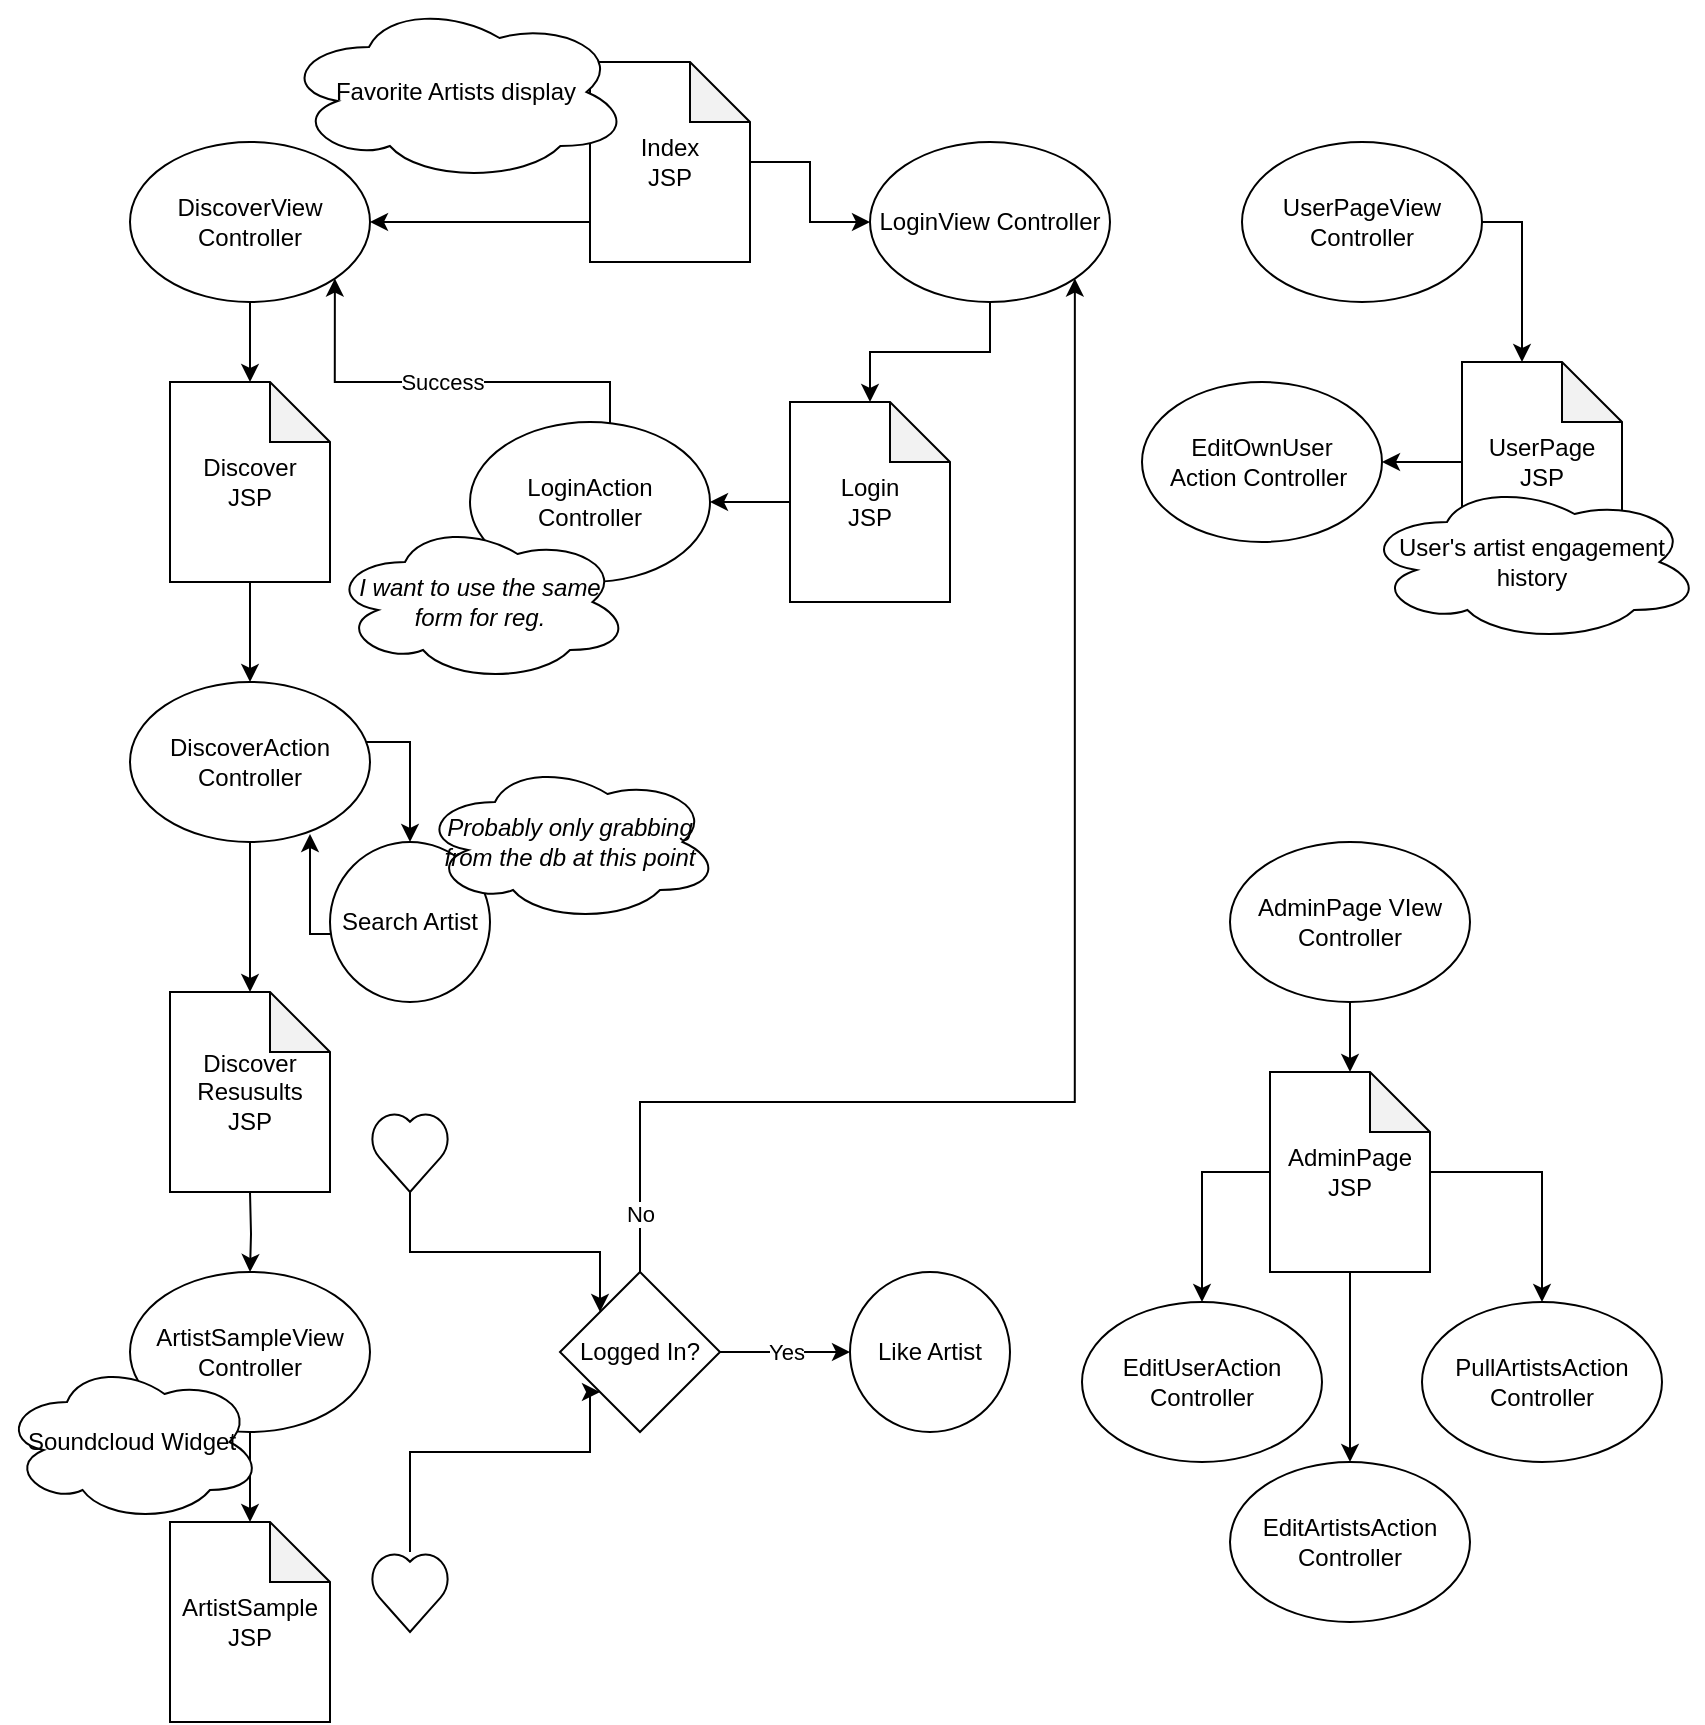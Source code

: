 <mxfile version="14.4.3" type="device"><diagram id="WOmFn8TZfOtZLZQqExVz" name="Page-1"><mxGraphModel dx="1422" dy="794" grid="1" gridSize="10" guides="1" tooltips="1" connect="1" arrows="1" fold="1" page="1" pageScale="1" pageWidth="850" pageHeight="1100" math="0" shadow="0"><root><mxCell id="0"/><mxCell id="1" parent="0"/><mxCell id="BDhzXM1jXPjb14-d8iVE-21" style="edgeStyle=orthogonalEdgeStyle;rounded=0;orthogonalLoop=1;jettySize=auto;html=1;entryX=1;entryY=0.5;entryDx=0;entryDy=0;" parent="1" source="BDhzXM1jXPjb14-d8iVE-1" target="BDhzXM1jXPjb14-d8iVE-4" edge="1"><mxGeometry relative="1" as="geometry"><Array as="points"><mxPoint x="270" y="120"/><mxPoint x="270" y="120"/></Array></mxGeometry></mxCell><mxCell id="BDhzXM1jXPjb14-d8iVE-53" style="edgeStyle=orthogonalEdgeStyle;rounded=0;orthogonalLoop=1;jettySize=auto;html=1;" parent="1" source="BDhzXM1jXPjb14-d8iVE-1" target="BDhzXM1jXPjb14-d8iVE-5" edge="1"><mxGeometry relative="1" as="geometry"/></mxCell><mxCell id="BDhzXM1jXPjb14-d8iVE-1" value="Index&lt;br&gt;JSP" style="shape=note;whiteSpace=wrap;html=1;backgroundOutline=1;darkOpacity=0.05;" parent="1" vertex="1"><mxGeometry x="294" y="40" width="80" height="100" as="geometry"/></mxCell><mxCell id="BDhzXM1jXPjb14-d8iVE-22" style="edgeStyle=orthogonalEdgeStyle;rounded=0;orthogonalLoop=1;jettySize=auto;html=1;entryX=0.5;entryY=0;entryDx=0;entryDy=0;entryPerimeter=0;" parent="1" source="BDhzXM1jXPjb14-d8iVE-4" target="BDhzXM1jXPjb14-d8iVE-7" edge="1"><mxGeometry relative="1" as="geometry"/></mxCell><mxCell id="BDhzXM1jXPjb14-d8iVE-4" value="DiscoverView Controller" style="ellipse;whiteSpace=wrap;html=1;" parent="1" vertex="1"><mxGeometry x="64" y="80" width="120" height="80" as="geometry"/></mxCell><mxCell id="BDhzXM1jXPjb14-d8iVE-38" value="" style="edgeStyle=orthogonalEdgeStyle;rounded=0;orthogonalLoop=1;jettySize=auto;html=1;" parent="1" source="BDhzXM1jXPjb14-d8iVE-5" target="BDhzXM1jXPjb14-d8iVE-37" edge="1"><mxGeometry relative="1" as="geometry"/></mxCell><mxCell id="BDhzXM1jXPjb14-d8iVE-5" value="LoginView Controller" style="ellipse;whiteSpace=wrap;html=1;" parent="1" vertex="1"><mxGeometry x="434" y="80" width="120" height="80" as="geometry"/></mxCell><mxCell id="BDhzXM1jXPjb14-d8iVE-27" value="" style="edgeStyle=orthogonalEdgeStyle;rounded=0;orthogonalLoop=1;jettySize=auto;html=1;" parent="1" source="BDhzXM1jXPjb14-d8iVE-7" target="BDhzXM1jXPjb14-d8iVE-8" edge="1"><mxGeometry relative="1" as="geometry"/></mxCell><mxCell id="BDhzXM1jXPjb14-d8iVE-7" value="Discover&lt;br&gt;JSP" style="shape=note;whiteSpace=wrap;html=1;backgroundOutline=1;darkOpacity=0.05;" parent="1" vertex="1"><mxGeometry x="84" y="200" width="80" height="100" as="geometry"/></mxCell><mxCell id="BDhzXM1jXPjb14-d8iVE-48" style="edgeStyle=orthogonalEdgeStyle;rounded=0;orthogonalLoop=1;jettySize=auto;html=1;entryX=0.5;entryY=0;entryDx=0;entryDy=0;" parent="1" source="BDhzXM1jXPjb14-d8iVE-8" target="BDhzXM1jXPjb14-d8iVE-45" edge="1"><mxGeometry relative="1" as="geometry"><Array as="points"><mxPoint x="204" y="380"/></Array></mxGeometry></mxCell><mxCell id="BDhzXM1jXPjb14-d8iVE-50" style="edgeStyle=orthogonalEdgeStyle;rounded=0;orthogonalLoop=1;jettySize=auto;html=1;entryX=0.5;entryY=0;entryDx=0;entryDy=0;entryPerimeter=0;" parent="1" source="BDhzXM1jXPjb14-d8iVE-8" target="BDhzXM1jXPjb14-d8iVE-15" edge="1"><mxGeometry relative="1" as="geometry"/></mxCell><mxCell id="BDhzXM1jXPjb14-d8iVE-8" value="DiscoverAction Controller" style="ellipse;whiteSpace=wrap;html=1;" parent="1" vertex="1"><mxGeometry x="64" y="350" width="120" height="80" as="geometry"/></mxCell><mxCell id="BDhzXM1jXPjb14-d8iVE-30" value="" style="edgeStyle=orthogonalEdgeStyle;rounded=0;orthogonalLoop=1;jettySize=auto;html=1;" parent="1" target="BDhzXM1jXPjb14-d8iVE-16" edge="1"><mxGeometry relative="1" as="geometry"><mxPoint x="124" y="605" as="sourcePoint"/></mxGeometry></mxCell><mxCell id="BDhzXM1jXPjb14-d8iVE-15" value="Discover&lt;br&gt;Resusults&lt;br&gt;JSP" style="shape=note;whiteSpace=wrap;html=1;backgroundOutline=1;darkOpacity=0.05;" parent="1" vertex="1"><mxGeometry x="84" y="505" width="80" height="100" as="geometry"/></mxCell><mxCell id="BDhzXM1jXPjb14-d8iVE-31" value="" style="edgeStyle=orthogonalEdgeStyle;rounded=0;orthogonalLoop=1;jettySize=auto;html=1;" parent="1" source="BDhzXM1jXPjb14-d8iVE-16" target="BDhzXM1jXPjb14-d8iVE-17" edge="1"><mxGeometry relative="1" as="geometry"/></mxCell><mxCell id="BDhzXM1jXPjb14-d8iVE-16" value="ArtistSampleView Controller" style="ellipse;whiteSpace=wrap;html=1;" parent="1" vertex="1"><mxGeometry x="64" y="645" width="120" height="80" as="geometry"/></mxCell><mxCell id="BDhzXM1jXPjb14-d8iVE-17" value="ArtistSample&lt;br&gt;JSP" style="shape=note;whiteSpace=wrap;html=1;backgroundOutline=1;darkOpacity=0.05;" parent="1" vertex="1"><mxGeometry x="84" y="770" width="80" height="100" as="geometry"/></mxCell><mxCell id="BDhzXM1jXPjb14-d8iVE-33" style="edgeStyle=orthogonalEdgeStyle;rounded=0;orthogonalLoop=1;jettySize=auto;html=1;entryX=0;entryY=0;entryDx=0;entryDy=0;" parent="1" source="BDhzXM1jXPjb14-d8iVE-18" target="BDhzXM1jXPjb14-d8iVE-32" edge="1"><mxGeometry relative="1" as="geometry"><Array as="points"><mxPoint x="204" y="635"/><mxPoint x="299" y="635"/></Array></mxGeometry></mxCell><mxCell id="BDhzXM1jXPjb14-d8iVE-18" value="" style="verticalLabelPosition=bottom;verticalAlign=top;html=1;shape=mxgraph.basic.heart" parent="1" vertex="1"><mxGeometry x="184" y="565" width="40" height="40" as="geometry"/></mxCell><mxCell id="BDhzXM1jXPjb14-d8iVE-34" style="edgeStyle=orthogonalEdgeStyle;rounded=0;orthogonalLoop=1;jettySize=auto;html=1;entryX=0;entryY=1;entryDx=0;entryDy=0;" parent="1" source="BDhzXM1jXPjb14-d8iVE-19" target="BDhzXM1jXPjb14-d8iVE-32" edge="1"><mxGeometry relative="1" as="geometry"><Array as="points"><mxPoint x="204" y="735"/><mxPoint x="294" y="735"/><mxPoint x="294" y="705"/></Array></mxGeometry></mxCell><mxCell id="BDhzXM1jXPjb14-d8iVE-19" value="" style="verticalLabelPosition=bottom;verticalAlign=top;html=1;shape=mxgraph.basic.heart" parent="1" vertex="1"><mxGeometry x="184" y="785" width="40" height="40" as="geometry"/></mxCell><mxCell id="BDhzXM1jXPjb14-d8iVE-43" value="Yes" style="edgeStyle=orthogonalEdgeStyle;rounded=0;orthogonalLoop=1;jettySize=auto;html=1;" parent="1" source="BDhzXM1jXPjb14-d8iVE-32" target="BDhzXM1jXPjb14-d8iVE-42" edge="1"><mxGeometry relative="1" as="geometry"/></mxCell><mxCell id="BDhzXM1jXPjb14-d8iVE-44" value="No" style="edgeStyle=orthogonalEdgeStyle;rounded=0;orthogonalLoop=1;jettySize=auto;html=1;entryX=1;entryY=1;entryDx=0;entryDy=0;" parent="1" source="BDhzXM1jXPjb14-d8iVE-32" edge="1" target="BDhzXM1jXPjb14-d8iVE-5"><mxGeometry x="-0.917" relative="1" as="geometry"><mxPoint x="554" y="120" as="targetPoint"/><Array as="points"><mxPoint x="319" y="560"/><mxPoint x="536" y="560"/></Array><mxPoint as="offset"/></mxGeometry></mxCell><mxCell id="BDhzXM1jXPjb14-d8iVE-32" value="Logged In?" style="rhombus;whiteSpace=wrap;html=1;" parent="1" vertex="1"><mxGeometry x="279" y="645" width="80" height="80" as="geometry"/></mxCell><mxCell id="BDhzXM1jXPjb14-d8iVE-40" value="" style="edgeStyle=orthogonalEdgeStyle;rounded=0;orthogonalLoop=1;jettySize=auto;html=1;" parent="1" source="BDhzXM1jXPjb14-d8iVE-37" target="BDhzXM1jXPjb14-d8iVE-39" edge="1"><mxGeometry relative="1" as="geometry"/></mxCell><mxCell id="BDhzXM1jXPjb14-d8iVE-37" value="Login&lt;br&gt;JSP" style="shape=note;whiteSpace=wrap;html=1;backgroundOutline=1;darkOpacity=0.05;" parent="1" vertex="1"><mxGeometry x="394" y="210" width="80" height="100" as="geometry"/></mxCell><mxCell id="BDhzXM1jXPjb14-d8iVE-51" value="Success" style="edgeStyle=orthogonalEdgeStyle;rounded=0;orthogonalLoop=1;jettySize=auto;html=1;entryX=1;entryY=1;entryDx=0;entryDy=0;" parent="1" source="BDhzXM1jXPjb14-d8iVE-39" target="BDhzXM1jXPjb14-d8iVE-4" edge="1"><mxGeometry relative="1" as="geometry"><Array as="points"><mxPoint x="304" y="200"/><mxPoint x="166" y="200"/></Array></mxGeometry></mxCell><mxCell id="BDhzXM1jXPjb14-d8iVE-39" value="LoginAction Controller" style="ellipse;whiteSpace=wrap;html=1;" parent="1" vertex="1"><mxGeometry x="234" y="220" width="120" height="80" as="geometry"/></mxCell><mxCell id="BDhzXM1jXPjb14-d8iVE-42" value="Like Artist" style="ellipse;whiteSpace=wrap;html=1;aspect=fixed;" parent="1" vertex="1"><mxGeometry x="424" y="645" width="80" height="80" as="geometry"/></mxCell><mxCell id="BDhzXM1jXPjb14-d8iVE-49" style="edgeStyle=orthogonalEdgeStyle;rounded=0;orthogonalLoop=1;jettySize=auto;html=1;" parent="1" edge="1"><mxGeometry relative="1" as="geometry"><mxPoint x="164" y="476" as="sourcePoint"/><mxPoint x="154" y="426" as="targetPoint"/><Array as="points"><mxPoint x="154" y="476"/><mxPoint x="154" y="436"/></Array></mxGeometry></mxCell><mxCell id="BDhzXM1jXPjb14-d8iVE-45" value="Search Artist" style="ellipse;whiteSpace=wrap;html=1;aspect=fixed;" parent="1" vertex="1"><mxGeometry x="164" y="430" width="80" height="80" as="geometry"/></mxCell><mxCell id="ERlgAwzACCT-G7zHzkmm-18" style="edgeStyle=orthogonalEdgeStyle;rounded=0;orthogonalLoop=1;jettySize=auto;html=1;" edge="1" parent="1" source="BDhzXM1jXPjb14-d8iVE-55" target="BDhzXM1jXPjb14-d8iVE-56"><mxGeometry relative="1" as="geometry"><Array as="points"><mxPoint x="760" y="120"/></Array></mxGeometry></mxCell><mxCell id="BDhzXM1jXPjb14-d8iVE-55" value="UserPageView Controller" style="ellipse;whiteSpace=wrap;html=1;" parent="1" vertex="1"><mxGeometry x="620" y="80" width="120" height="80" as="geometry"/></mxCell><mxCell id="ERlgAwzACCT-G7zHzkmm-23" value="" style="edgeStyle=orthogonalEdgeStyle;rounded=0;orthogonalLoop=1;jettySize=auto;html=1;" edge="1" parent="1" source="BDhzXM1jXPjb14-d8iVE-56" target="ERlgAwzACCT-G7zHzkmm-22"><mxGeometry relative="1" as="geometry"/></mxCell><mxCell id="BDhzXM1jXPjb14-d8iVE-56" value="UserPage&lt;br&gt;JSP" style="shape=note;whiteSpace=wrap;html=1;backgroundOutline=1;darkOpacity=0.05;" parent="1" vertex="1"><mxGeometry x="730" y="190" width="80" height="100" as="geometry"/></mxCell><mxCell id="ERlgAwzACCT-G7zHzkmm-1" value="&lt;i&gt;I want to use the same form for reg.&lt;/i&gt;" style="ellipse;shape=cloud;whiteSpace=wrap;html=1;" vertex="1" parent="1"><mxGeometry x="164" y="270" width="150" height="80" as="geometry"/></mxCell><mxCell id="ERlgAwzACCT-G7zHzkmm-2" value="&lt;i&gt;Probably only grabbing from the db at this point&lt;/i&gt;" style="ellipse;shape=cloud;whiteSpace=wrap;html=1;" vertex="1" parent="1"><mxGeometry x="209" y="390" width="150" height="80" as="geometry"/></mxCell><mxCell id="ERlgAwzACCT-G7zHzkmm-3" value="User's artist engagement history" style="ellipse;shape=cloud;whiteSpace=wrap;html=1;" vertex="1" parent="1"><mxGeometry x="680" y="250" width="170" height="80" as="geometry"/></mxCell><mxCell id="ERlgAwzACCT-G7zHzkmm-4" value="Favorite Artists display" style="ellipse;shape=cloud;whiteSpace=wrap;html=1;" vertex="1" parent="1"><mxGeometry x="140" y="10" width="174" height="90" as="geometry"/></mxCell><mxCell id="ERlgAwzACCT-G7zHzkmm-14" value="" style="edgeStyle=orthogonalEdgeStyle;rounded=0;orthogonalLoop=1;jettySize=auto;html=1;" edge="1" parent="1" source="ERlgAwzACCT-G7zHzkmm-5" target="ERlgAwzACCT-G7zHzkmm-9"><mxGeometry relative="1" as="geometry"/></mxCell><mxCell id="ERlgAwzACCT-G7zHzkmm-5" value="AdminPage VIew Controller" style="ellipse;whiteSpace=wrap;html=1;" vertex="1" parent="1"><mxGeometry x="614" y="430" width="120" height="80" as="geometry"/></mxCell><mxCell id="ERlgAwzACCT-G7zHzkmm-6" value="EditUserAction Controller" style="ellipse;whiteSpace=wrap;html=1;" vertex="1" parent="1"><mxGeometry x="540" y="660" width="120" height="80" as="geometry"/></mxCell><mxCell id="ERlgAwzACCT-G7zHzkmm-7" value="PullArtistsAction Controller" style="ellipse;whiteSpace=wrap;html=1;" vertex="1" parent="1"><mxGeometry x="710" y="660" width="120" height="80" as="geometry"/></mxCell><mxCell id="ERlgAwzACCT-G7zHzkmm-8" value="EditArtistsAction&lt;br&gt;Controller" style="ellipse;whiteSpace=wrap;html=1;" vertex="1" parent="1"><mxGeometry x="614" y="740" width="120" height="80" as="geometry"/></mxCell><mxCell id="ERlgAwzACCT-G7zHzkmm-11" style="edgeStyle=orthogonalEdgeStyle;rounded=0;orthogonalLoop=1;jettySize=auto;html=1;entryX=0.5;entryY=0;entryDx=0;entryDy=0;" edge="1" parent="1" source="ERlgAwzACCT-G7zHzkmm-9" target="ERlgAwzACCT-G7zHzkmm-6"><mxGeometry relative="1" as="geometry"><Array as="points"><mxPoint x="600" y="595"/></Array></mxGeometry></mxCell><mxCell id="ERlgAwzACCT-G7zHzkmm-12" value="" style="edgeStyle=orthogonalEdgeStyle;rounded=0;orthogonalLoop=1;jettySize=auto;html=1;" edge="1" parent="1" source="ERlgAwzACCT-G7zHzkmm-9" target="ERlgAwzACCT-G7zHzkmm-8"><mxGeometry relative="1" as="geometry"/></mxCell><mxCell id="ERlgAwzACCT-G7zHzkmm-13" style="edgeStyle=orthogonalEdgeStyle;rounded=0;orthogonalLoop=1;jettySize=auto;html=1;entryX=0.5;entryY=0;entryDx=0;entryDy=0;" edge="1" parent="1" source="ERlgAwzACCT-G7zHzkmm-9" target="ERlgAwzACCT-G7zHzkmm-7"><mxGeometry relative="1" as="geometry"><Array as="points"><mxPoint x="770" y="595"/></Array></mxGeometry></mxCell><mxCell id="ERlgAwzACCT-G7zHzkmm-9" value="AdminPage&lt;br&gt;JSP" style="shape=note;whiteSpace=wrap;html=1;backgroundOutline=1;darkOpacity=0.05;" vertex="1" parent="1"><mxGeometry x="634" y="545" width="80" height="100" as="geometry"/></mxCell><mxCell id="ERlgAwzACCT-G7zHzkmm-15" value="Soundcloud Widget" style="ellipse;shape=cloud;whiteSpace=wrap;html=1;" vertex="1" parent="1"><mxGeometry y="690" width="130" height="80" as="geometry"/></mxCell><mxCell id="ERlgAwzACCT-G7zHzkmm-22" value="EditOwnUser&lt;br&gt;Action Controller&amp;nbsp;" style="ellipse;whiteSpace=wrap;html=1;" vertex="1" parent="1"><mxGeometry x="570" y="200" width="120" height="80" as="geometry"/></mxCell></root></mxGraphModel></diagram></mxfile>